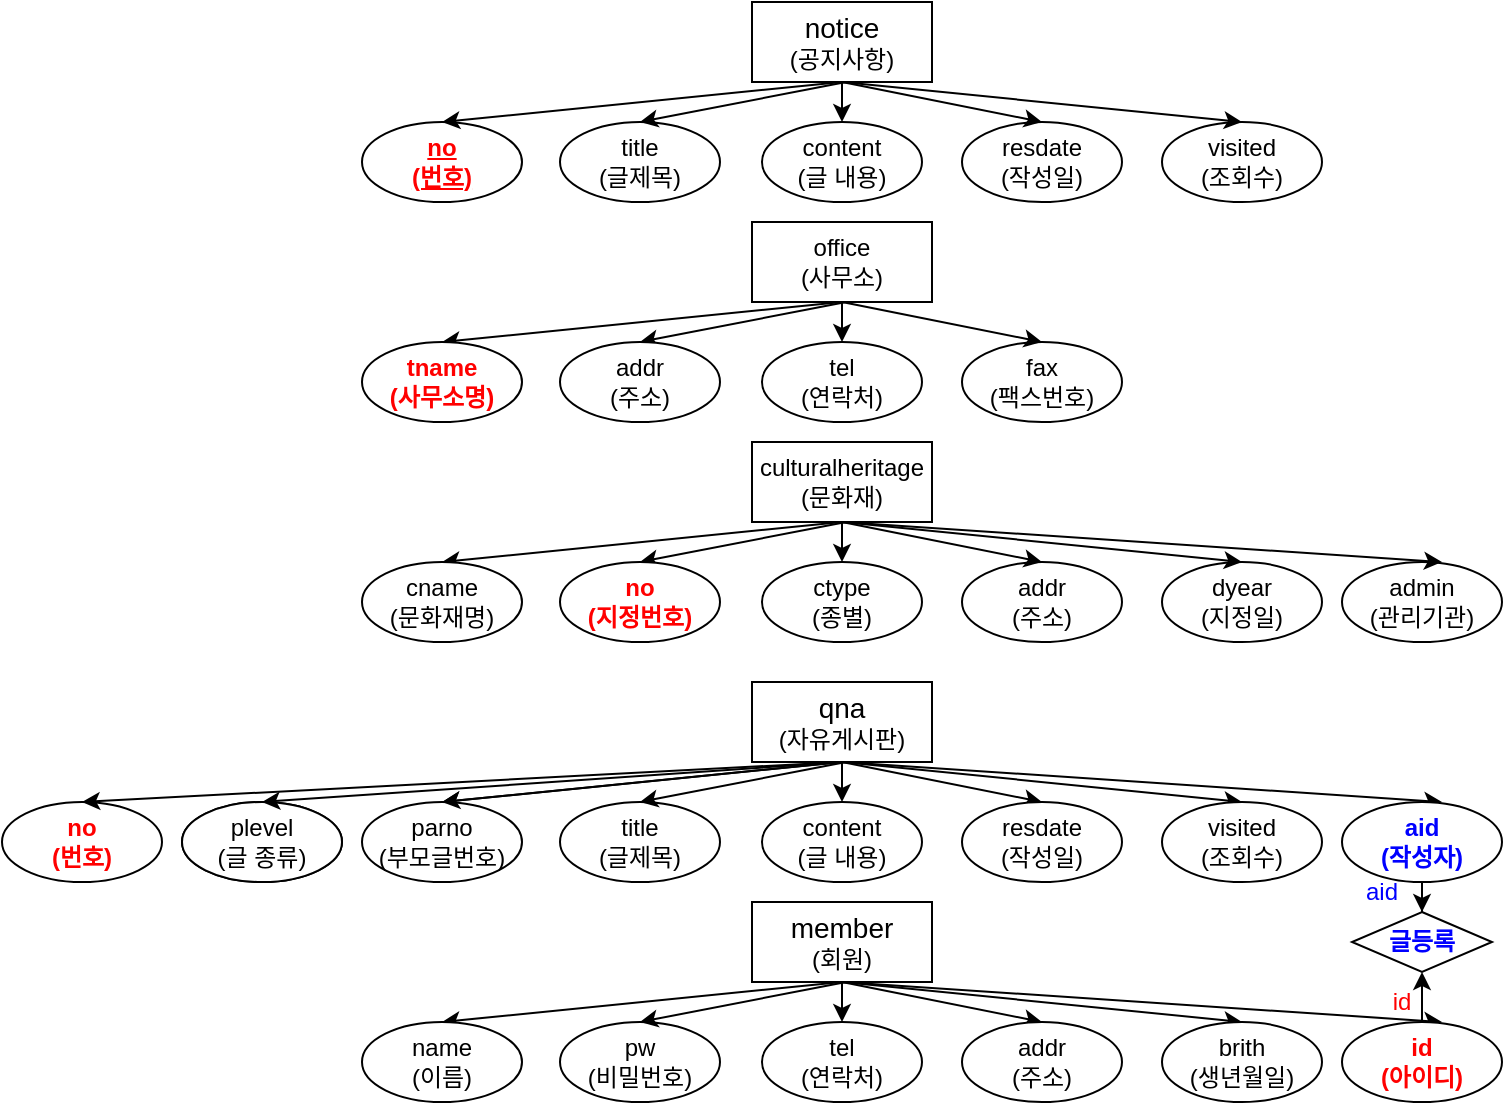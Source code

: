 <mxfile version="24.2.1" type="device">
  <diagram name="페이지-1" id="8SeOqJQkGPpb-zTcG35B">
    <mxGraphModel dx="830" dy="469" grid="1" gridSize="10" guides="1" tooltips="1" connect="1" arrows="1" fold="1" page="1" pageScale="1" pageWidth="827" pageHeight="1169" math="0" shadow="0">
      <root>
        <mxCell id="0" />
        <mxCell id="1" parent="0" />
        <mxCell id="-mau4BLBub-33ZJyrnPh-2" value="&lt;div&gt;&lt;font style=&quot;font-size: 14px;&quot;&gt;notice&lt;/font&gt;&lt;/div&gt;(공지사항)" style="rounded=0;whiteSpace=wrap;html=1;" parent="1" vertex="1">
          <mxGeometry x="385" y="60" width="90" height="40" as="geometry" />
        </mxCell>
        <mxCell id="-mau4BLBub-33ZJyrnPh-3" value="&lt;font color=&quot;#ff0000&quot;&gt;&lt;u&gt;&lt;b&gt;no&lt;/b&gt;&lt;/u&gt;&lt;/font&gt;&lt;div&gt;&lt;font color=&quot;#ff0000&quot;&gt;&lt;u&gt;&lt;b&gt;(번호)&lt;/b&gt;&lt;/u&gt;&lt;/font&gt;&lt;/div&gt;" style="ellipse;whiteSpace=wrap;html=1;" parent="1" vertex="1">
          <mxGeometry x="190" y="120" width="80" height="40" as="geometry" />
        </mxCell>
        <mxCell id="-mau4BLBub-33ZJyrnPh-4" value="title&lt;div&gt;(글제목)&lt;/div&gt;" style="ellipse;whiteSpace=wrap;html=1;" parent="1" vertex="1">
          <mxGeometry x="289" y="120" width="80" height="40" as="geometry" />
        </mxCell>
        <mxCell id="-mau4BLBub-33ZJyrnPh-5" value="content&lt;div&gt;(글 내용)&lt;/div&gt;" style="ellipse;whiteSpace=wrap;html=1;" parent="1" vertex="1">
          <mxGeometry x="390" y="120" width="80" height="40" as="geometry" />
        </mxCell>
        <mxCell id="-mau4BLBub-33ZJyrnPh-6" value="resdate&lt;div&gt;(작성일)&lt;/div&gt;" style="ellipse;whiteSpace=wrap;html=1;" parent="1" vertex="1">
          <mxGeometry x="490" y="120" width="80" height="40" as="geometry" />
        </mxCell>
        <mxCell id="-mau4BLBub-33ZJyrnPh-7" value="visited&lt;div&gt;(조회수)&lt;/div&gt;" style="ellipse;whiteSpace=wrap;html=1;" parent="1" vertex="1">
          <mxGeometry x="590" y="120" width="80" height="40" as="geometry" />
        </mxCell>
        <mxCell id="-mau4BLBub-33ZJyrnPh-8" value="" style="endArrow=classic;html=1;rounded=0;entryX=0.5;entryY=0;entryDx=0;entryDy=0;" parent="1" target="-mau4BLBub-33ZJyrnPh-7" edge="1">
          <mxGeometry width="50" height="50" relative="1" as="geometry">
            <mxPoint x="430" y="100" as="sourcePoint" />
            <mxPoint x="510" y="180" as="targetPoint" />
          </mxGeometry>
        </mxCell>
        <mxCell id="-mau4BLBub-33ZJyrnPh-9" value="" style="endArrow=classic;html=1;rounded=0;entryX=0.5;entryY=0;entryDx=0;entryDy=0;" parent="1" target="-mau4BLBub-33ZJyrnPh-6" edge="1">
          <mxGeometry width="50" height="50" relative="1" as="geometry">
            <mxPoint x="430" y="100" as="sourcePoint" />
            <mxPoint x="520" y="180" as="targetPoint" />
          </mxGeometry>
        </mxCell>
        <mxCell id="-mau4BLBub-33ZJyrnPh-10" value="" style="endArrow=classic;html=1;rounded=0;entryX=0.5;entryY=0;entryDx=0;entryDy=0;" parent="1" target="-mau4BLBub-33ZJyrnPh-5" edge="1">
          <mxGeometry width="50" height="50" relative="1" as="geometry">
            <mxPoint x="430" y="100" as="sourcePoint" />
            <mxPoint x="420" y="180" as="targetPoint" />
          </mxGeometry>
        </mxCell>
        <mxCell id="-mau4BLBub-33ZJyrnPh-11" value="" style="endArrow=classic;html=1;rounded=0;entryX=0.5;entryY=0;entryDx=0;entryDy=0;" parent="1" target="-mau4BLBub-33ZJyrnPh-3" edge="1">
          <mxGeometry width="50" height="50" relative="1" as="geometry">
            <mxPoint x="430" y="100" as="sourcePoint" />
            <mxPoint x="340" y="200" as="targetPoint" />
          </mxGeometry>
        </mxCell>
        <mxCell id="-mau4BLBub-33ZJyrnPh-12" value="" style="endArrow=classic;html=1;rounded=0;entryX=0.5;entryY=0;entryDx=0;entryDy=0;" parent="1" target="-mau4BLBub-33ZJyrnPh-4" edge="1">
          <mxGeometry width="50" height="50" relative="1" as="geometry">
            <mxPoint x="432.111" y="99.999" as="sourcePoint" />
            <mxPoint x="390" y="142.11" as="targetPoint" />
            <Array as="points" />
          </mxGeometry>
        </mxCell>
        <mxCell id="-mau4BLBub-33ZJyrnPh-14" value="&lt;div&gt;&lt;span style=&quot;font-size: 14px;&quot;&gt;member&lt;/span&gt;&lt;/div&gt;(회원)" style="rounded=0;whiteSpace=wrap;html=1;" parent="1" vertex="1">
          <mxGeometry x="385" y="510" width="90" height="40" as="geometry" />
        </mxCell>
        <mxCell id="-mau4BLBub-33ZJyrnPh-15" value="" style="endArrow=classic;html=1;rounded=0;entryX=0.5;entryY=0;entryDx=0;entryDy=0;" parent="1" target="-mau4BLBub-33ZJyrnPh-16" edge="1">
          <mxGeometry width="50" height="50" relative="1" as="geometry">
            <mxPoint x="430" y="550" as="sourcePoint" />
            <mxPoint x="340" y="650" as="targetPoint" />
          </mxGeometry>
        </mxCell>
        <mxCell id="-mau4BLBub-33ZJyrnPh-16" value="name&lt;div&gt;(이름)&lt;/div&gt;" style="ellipse;whiteSpace=wrap;html=1;" parent="1" vertex="1">
          <mxGeometry x="190" y="570" width="80" height="40" as="geometry" />
        </mxCell>
        <mxCell id="-mau4BLBub-33ZJyrnPh-17" value="pw&lt;div&gt;(비밀번호)&lt;/div&gt;" style="ellipse;whiteSpace=wrap;html=1;" parent="1" vertex="1">
          <mxGeometry x="289" y="570" width="80" height="40" as="geometry" />
        </mxCell>
        <mxCell id="-mau4BLBub-33ZJyrnPh-18" value="" style="endArrow=classic;html=1;rounded=0;entryX=0.5;entryY=0;entryDx=0;entryDy=0;" parent="1" target="-mau4BLBub-33ZJyrnPh-17" edge="1">
          <mxGeometry width="50" height="50" relative="1" as="geometry">
            <mxPoint x="432.111" y="549.999" as="sourcePoint" />
            <mxPoint x="390" y="592.11" as="targetPoint" />
            <Array as="points" />
          </mxGeometry>
        </mxCell>
        <mxCell id="-mau4BLBub-33ZJyrnPh-19" value="" style="endArrow=classic;html=1;rounded=0;entryX=0.5;entryY=0;entryDx=0;entryDy=0;" parent="1" target="-mau4BLBub-33ZJyrnPh-20" edge="1">
          <mxGeometry width="50" height="50" relative="1" as="geometry">
            <mxPoint x="430" y="550" as="sourcePoint" />
            <mxPoint x="420" y="630" as="targetPoint" />
          </mxGeometry>
        </mxCell>
        <mxCell id="-mau4BLBub-33ZJyrnPh-20" value="&lt;div&gt;tel&lt;/div&gt;&lt;div&gt;(연락처)&lt;/div&gt;" style="ellipse;whiteSpace=wrap;html=1;" parent="1" vertex="1">
          <mxGeometry x="390" y="570" width="80" height="40" as="geometry" />
        </mxCell>
        <mxCell id="-mau4BLBub-33ZJyrnPh-21" value="" style="endArrow=classic;html=1;rounded=0;entryX=0.5;entryY=0;entryDx=0;entryDy=0;" parent="1" target="-mau4BLBub-33ZJyrnPh-22" edge="1">
          <mxGeometry width="50" height="50" relative="1" as="geometry">
            <mxPoint x="430" y="550" as="sourcePoint" />
            <mxPoint x="520" y="630" as="targetPoint" />
          </mxGeometry>
        </mxCell>
        <mxCell id="-mau4BLBub-33ZJyrnPh-22" value="addr&lt;div&gt;(주소)&lt;/div&gt;" style="ellipse;whiteSpace=wrap;html=1;" parent="1" vertex="1">
          <mxGeometry x="490" y="570" width="80" height="40" as="geometry" />
        </mxCell>
        <mxCell id="-mau4BLBub-33ZJyrnPh-23" value="" style="endArrow=classic;html=1;rounded=0;entryX=0.5;entryY=0;entryDx=0;entryDy=0;" parent="1" target="-mau4BLBub-33ZJyrnPh-24" edge="1">
          <mxGeometry width="50" height="50" relative="1" as="geometry">
            <mxPoint x="430" y="550" as="sourcePoint" />
            <mxPoint x="510" y="630" as="targetPoint" />
          </mxGeometry>
        </mxCell>
        <mxCell id="-mau4BLBub-33ZJyrnPh-24" value="&lt;div&gt;brith&lt;/div&gt;&lt;div&gt;(생년월일)&lt;/div&gt;" style="ellipse;whiteSpace=wrap;html=1;" parent="1" vertex="1">
          <mxGeometry x="590" y="570" width="80" height="40" as="geometry" />
        </mxCell>
        <mxCell id="-mau4BLBub-33ZJyrnPh-27" value="&lt;div&gt;culturalheritage&lt;/div&gt;(문화재)" style="rounded=0;whiteSpace=wrap;html=1;" parent="1" vertex="1">
          <mxGeometry x="385" y="280" width="90" height="40" as="geometry" />
        </mxCell>
        <mxCell id="-mau4BLBub-33ZJyrnPh-28" value="" style="endArrow=classic;html=1;rounded=0;entryX=0.5;entryY=0;entryDx=0;entryDy=0;" parent="1" target="-mau4BLBub-33ZJyrnPh-30" edge="1">
          <mxGeometry width="50" height="50" relative="1" as="geometry">
            <mxPoint x="430" y="320" as="sourcePoint" />
            <mxPoint x="340" y="420" as="targetPoint" />
          </mxGeometry>
        </mxCell>
        <mxCell id="-mau4BLBub-33ZJyrnPh-29" value="" style="endArrow=classic;html=1;rounded=0;entryX=0.5;entryY=0;entryDx=0;entryDy=0;" parent="1" target="-mau4BLBub-33ZJyrnPh-31" edge="1">
          <mxGeometry width="50" height="50" relative="1" as="geometry">
            <mxPoint x="432.111" y="319.999" as="sourcePoint" />
            <mxPoint x="390" y="362.11" as="targetPoint" />
            <Array as="points" />
          </mxGeometry>
        </mxCell>
        <mxCell id="-mau4BLBub-33ZJyrnPh-30" value="cname&lt;div&gt;(문화재명)&lt;/div&gt;" style="ellipse;whiteSpace=wrap;html=1;" parent="1" vertex="1">
          <mxGeometry x="190" y="340" width="80" height="40" as="geometry" />
        </mxCell>
        <mxCell id="-mau4BLBub-33ZJyrnPh-31" value="&lt;div&gt;&lt;font color=&quot;#ff0000&quot;&gt;&lt;b&gt;no&lt;/b&gt;&lt;/font&gt;&lt;/div&gt;&lt;div&gt;&lt;font color=&quot;#ff0000&quot;&gt;&lt;b&gt;(지정번호)&lt;/b&gt;&lt;/font&gt;&lt;/div&gt;" style="ellipse;whiteSpace=wrap;html=1;" parent="1" vertex="1">
          <mxGeometry x="289" y="340" width="80" height="40" as="geometry" />
        </mxCell>
        <mxCell id="-mau4BLBub-33ZJyrnPh-32" value="&lt;div&gt;ctype&lt;/div&gt;&lt;div&gt;(종별)&lt;/div&gt;" style="ellipse;whiteSpace=wrap;html=1;" parent="1" vertex="1">
          <mxGeometry x="390" y="340" width="80" height="40" as="geometry" />
        </mxCell>
        <mxCell id="-mau4BLBub-33ZJyrnPh-33" value="addr&lt;div&gt;(주소)&lt;/div&gt;" style="ellipse;whiteSpace=wrap;html=1;" parent="1" vertex="1">
          <mxGeometry x="490" y="340" width="80" height="40" as="geometry" />
        </mxCell>
        <mxCell id="-mau4BLBub-33ZJyrnPh-34" value="" style="endArrow=classic;html=1;rounded=0;entryX=0.5;entryY=0;entryDx=0;entryDy=0;" parent="1" target="-mau4BLBub-33ZJyrnPh-33" edge="1">
          <mxGeometry width="50" height="50" relative="1" as="geometry">
            <mxPoint x="430" y="320" as="sourcePoint" />
            <mxPoint x="520" y="400" as="targetPoint" />
          </mxGeometry>
        </mxCell>
        <mxCell id="-mau4BLBub-33ZJyrnPh-35" value="&lt;div&gt;dyear&lt;/div&gt;&lt;div&gt;(지정일)&lt;/div&gt;" style="ellipse;whiteSpace=wrap;html=1;" parent="1" vertex="1">
          <mxGeometry x="590" y="340" width="80" height="40" as="geometry" />
        </mxCell>
        <mxCell id="-mau4BLBub-33ZJyrnPh-36" value="" style="endArrow=classic;html=1;rounded=0;entryX=0.5;entryY=0;entryDx=0;entryDy=0;" parent="1" target="-mau4BLBub-33ZJyrnPh-35" edge="1">
          <mxGeometry width="50" height="50" relative="1" as="geometry">
            <mxPoint x="430" y="320" as="sourcePoint" />
            <mxPoint x="510" y="400" as="targetPoint" />
          </mxGeometry>
        </mxCell>
        <mxCell id="-mau4BLBub-33ZJyrnPh-37" value="" style="endArrow=classic;html=1;rounded=0;entryX=0.5;entryY=0;entryDx=0;entryDy=0;" parent="1" target="-mau4BLBub-33ZJyrnPh-32" edge="1">
          <mxGeometry width="50" height="50" relative="1" as="geometry">
            <mxPoint x="430" y="320" as="sourcePoint" />
            <mxPoint x="420" y="400" as="targetPoint" />
          </mxGeometry>
        </mxCell>
        <mxCell id="-mau4BLBub-33ZJyrnPh-38" value="&lt;div&gt;admin&lt;/div&gt;&lt;div&gt;(관리기관)&lt;/div&gt;" style="ellipse;whiteSpace=wrap;html=1;" parent="1" vertex="1">
          <mxGeometry x="680" y="340" width="80" height="40" as="geometry" />
        </mxCell>
        <mxCell id="-mau4BLBub-33ZJyrnPh-39" value="" style="endArrow=classic;html=1;rounded=0;entryX=0.5;entryY=0;entryDx=0;entryDy=0;exitX=0.5;exitY=1;exitDx=0;exitDy=0;" parent="1" source="-mau4BLBub-33ZJyrnPh-27" edge="1">
          <mxGeometry width="50" height="50" relative="1" as="geometry">
            <mxPoint x="530" y="320" as="sourcePoint" />
            <mxPoint x="730" y="340" as="targetPoint" />
          </mxGeometry>
        </mxCell>
        <mxCell id="RkYqk0i1ixGy9M1uHcxu-1" value="" style="endArrow=classic;html=1;rounded=0;entryX=0.5;entryY=0;entryDx=0;entryDy=0;exitX=0.5;exitY=1;exitDx=0;exitDy=0;" edge="1" parent="1">
          <mxGeometry width="50" height="50" relative="1" as="geometry">
            <mxPoint x="430" y="550" as="sourcePoint" />
            <mxPoint x="730" y="570" as="targetPoint" />
          </mxGeometry>
        </mxCell>
        <mxCell id="RkYqk0i1ixGy9M1uHcxu-54" value="" style="edgeStyle=orthogonalEdgeStyle;rounded=0;orthogonalLoop=1;jettySize=auto;html=1;" edge="1" parent="1" source="RkYqk0i1ixGy9M1uHcxu-2" target="RkYqk0i1ixGy9M1uHcxu-52">
          <mxGeometry relative="1" as="geometry" />
        </mxCell>
        <mxCell id="RkYqk0i1ixGy9M1uHcxu-2" value="&lt;div&gt;&lt;font color=&quot;#ff0000&quot;&gt;&lt;b&gt;id&lt;/b&gt;&lt;/font&gt;&lt;/div&gt;&lt;div&gt;&lt;font color=&quot;#ff0000&quot;&gt;&lt;b&gt;(아이디)&lt;/b&gt;&lt;/font&gt;&lt;/div&gt;" style="ellipse;whiteSpace=wrap;html=1;" vertex="1" parent="1">
          <mxGeometry x="680" y="570" width="80" height="40" as="geometry" />
        </mxCell>
        <mxCell id="RkYqk0i1ixGy9M1uHcxu-24" value="" style="endArrow=classic;html=1;rounded=0;entryX=0.5;entryY=0;entryDx=0;entryDy=0;" edge="1" target="RkYqk0i1ixGy9M1uHcxu-29" parent="1">
          <mxGeometry width="50" height="50" relative="1" as="geometry">
            <mxPoint x="430" y="210" as="sourcePoint" />
            <mxPoint x="420" y="290" as="targetPoint" />
          </mxGeometry>
        </mxCell>
        <mxCell id="RkYqk0i1ixGy9M1uHcxu-25" value="" style="endArrow=classic;html=1;rounded=0;entryX=0.5;entryY=0;entryDx=0;entryDy=0;" edge="1" target="RkYqk0i1ixGy9M1uHcxu-28" parent="1">
          <mxGeometry width="50" height="50" relative="1" as="geometry">
            <mxPoint x="432.111" y="209.999" as="sourcePoint" />
            <mxPoint x="390" y="252.11" as="targetPoint" />
            <Array as="points" />
          </mxGeometry>
        </mxCell>
        <mxCell id="RkYqk0i1ixGy9M1uHcxu-26" value="" style="endArrow=classic;html=1;rounded=0;entryX=0.5;entryY=0;entryDx=0;entryDy=0;" edge="1" target="RkYqk0i1ixGy9M1uHcxu-27" parent="1">
          <mxGeometry width="50" height="50" relative="1" as="geometry">
            <mxPoint x="430" y="210" as="sourcePoint" />
            <mxPoint x="340" y="310" as="targetPoint" />
          </mxGeometry>
        </mxCell>
        <mxCell id="RkYqk0i1ixGy9M1uHcxu-27" value="&lt;font color=&quot;#ff0000&quot;&gt;&lt;b&gt;tname&lt;/b&gt;&lt;/font&gt;&lt;div&gt;&lt;font color=&quot;#ff0000&quot;&gt;&lt;b&gt;(사무소명)&lt;/b&gt;&lt;/font&gt;&lt;/div&gt;" style="ellipse;whiteSpace=wrap;html=1;" vertex="1" parent="1">
          <mxGeometry x="190" y="230" width="80" height="40" as="geometry" />
        </mxCell>
        <mxCell id="RkYqk0i1ixGy9M1uHcxu-28" value="addr&lt;div&gt;(주소)&lt;/div&gt;" style="ellipse;whiteSpace=wrap;html=1;" vertex="1" parent="1">
          <mxGeometry x="289" y="230" width="80" height="40" as="geometry" />
        </mxCell>
        <mxCell id="RkYqk0i1ixGy9M1uHcxu-29" value="tel&lt;div&gt;(연락처)&lt;/div&gt;" style="ellipse;whiteSpace=wrap;html=1;" vertex="1" parent="1">
          <mxGeometry x="390" y="230" width="80" height="40" as="geometry" />
        </mxCell>
        <mxCell id="RkYqk0i1ixGy9M1uHcxu-30" value="&lt;div&gt;fax&lt;/div&gt;&lt;div&gt;(팩스번호)&lt;/div&gt;" style="ellipse;whiteSpace=wrap;html=1;" vertex="1" parent="1">
          <mxGeometry x="490" y="230" width="80" height="40" as="geometry" />
        </mxCell>
        <mxCell id="RkYqk0i1ixGy9M1uHcxu-31" value="office&lt;div&gt;(사무소)&lt;/div&gt;" style="rounded=0;whiteSpace=wrap;html=1;" vertex="1" parent="1">
          <mxGeometry x="385" y="170" width="90" height="40" as="geometry" />
        </mxCell>
        <mxCell id="RkYqk0i1ixGy9M1uHcxu-32" value="" style="endArrow=classic;html=1;rounded=0;entryX=0.5;entryY=0;entryDx=0;entryDy=0;" edge="1" parent="1">
          <mxGeometry width="50" height="50" relative="1" as="geometry">
            <mxPoint x="430" y="210" as="sourcePoint" />
            <mxPoint x="530" y="230" as="targetPoint" />
          </mxGeometry>
        </mxCell>
        <mxCell id="RkYqk0i1ixGy9M1uHcxu-33" value="&lt;div&gt;&lt;span style=&quot;font-size: 14px;&quot;&gt;qna&lt;/span&gt;&lt;/div&gt;(자유게시판)" style="rounded=0;whiteSpace=wrap;html=1;" vertex="1" parent="1">
          <mxGeometry x="385" y="400" width="90" height="40" as="geometry" />
        </mxCell>
        <mxCell id="RkYqk0i1ixGy9M1uHcxu-34" value="" style="endArrow=classic;html=1;rounded=0;entryX=0.5;entryY=0;entryDx=0;entryDy=0;" edge="1" parent="1">
          <mxGeometry width="50" height="50" relative="1" as="geometry">
            <mxPoint x="430" y="440" as="sourcePoint" />
            <mxPoint x="230" y="460" as="targetPoint" />
          </mxGeometry>
        </mxCell>
        <mxCell id="RkYqk0i1ixGy9M1uHcxu-35" value="title&lt;div&gt;(글제목)&lt;/div&gt;" style="ellipse;whiteSpace=wrap;html=1;" vertex="1" parent="1">
          <mxGeometry x="289" y="460" width="80" height="40" as="geometry" />
        </mxCell>
        <mxCell id="RkYqk0i1ixGy9M1uHcxu-36" value="" style="endArrow=classic;html=1;rounded=0;entryX=0.5;entryY=0;entryDx=0;entryDy=0;" edge="1" target="RkYqk0i1ixGy9M1uHcxu-38" parent="1">
          <mxGeometry width="50" height="50" relative="1" as="geometry">
            <mxPoint x="430" y="440" as="sourcePoint" />
            <mxPoint x="420" y="520" as="targetPoint" />
          </mxGeometry>
        </mxCell>
        <mxCell id="RkYqk0i1ixGy9M1uHcxu-37" value="" style="endArrow=classic;html=1;rounded=0;entryX=0.5;entryY=0;entryDx=0;entryDy=0;" edge="1" target="RkYqk0i1ixGy9M1uHcxu-35" parent="1">
          <mxGeometry width="50" height="50" relative="1" as="geometry">
            <mxPoint x="432.111" y="439.999" as="sourcePoint" />
            <mxPoint x="390" y="482.11" as="targetPoint" />
            <Array as="points" />
          </mxGeometry>
        </mxCell>
        <mxCell id="RkYqk0i1ixGy9M1uHcxu-38" value="content&lt;div&gt;(글 내용)&lt;/div&gt;" style="ellipse;whiteSpace=wrap;html=1;" vertex="1" parent="1">
          <mxGeometry x="390" y="460" width="80" height="40" as="geometry" />
        </mxCell>
        <mxCell id="RkYqk0i1ixGy9M1uHcxu-39" value="" style="endArrow=classic;html=1;rounded=0;entryX=0.5;entryY=0;entryDx=0;entryDy=0;" edge="1" target="RkYqk0i1ixGy9M1uHcxu-40" parent="1">
          <mxGeometry width="50" height="50" relative="1" as="geometry">
            <mxPoint x="430" y="440" as="sourcePoint" />
            <mxPoint x="520" y="520" as="targetPoint" />
          </mxGeometry>
        </mxCell>
        <mxCell id="RkYqk0i1ixGy9M1uHcxu-40" value="resdate&lt;div&gt;(작성일)&lt;/div&gt;" style="ellipse;whiteSpace=wrap;html=1;" vertex="1" parent="1">
          <mxGeometry x="490" y="460" width="80" height="40" as="geometry" />
        </mxCell>
        <mxCell id="RkYqk0i1ixGy9M1uHcxu-41" value="" style="endArrow=classic;html=1;rounded=0;entryX=0.5;entryY=0;entryDx=0;entryDy=0;exitX=0.5;exitY=1;exitDx=0;exitDy=0;" edge="1" parent="1">
          <mxGeometry width="50" height="50" relative="1" as="geometry">
            <mxPoint x="430" y="440" as="sourcePoint" />
            <mxPoint x="730" y="460" as="targetPoint" />
          </mxGeometry>
        </mxCell>
        <mxCell id="RkYqk0i1ixGy9M1uHcxu-42" value="" style="endArrow=classic;html=1;rounded=0;entryX=0.5;entryY=0;entryDx=0;entryDy=0;" edge="1" target="RkYqk0i1ixGy9M1uHcxu-43" parent="1">
          <mxGeometry width="50" height="50" relative="1" as="geometry">
            <mxPoint x="430" y="440" as="sourcePoint" />
            <mxPoint x="510" y="520" as="targetPoint" />
          </mxGeometry>
        </mxCell>
        <mxCell id="RkYqk0i1ixGy9M1uHcxu-43" value="&lt;div&gt;visited&lt;/div&gt;&lt;div&gt;(조회수)&lt;/div&gt;" style="ellipse;whiteSpace=wrap;html=1;" vertex="1" parent="1">
          <mxGeometry x="590" y="460" width="80" height="40" as="geometry" />
        </mxCell>
        <mxCell id="RkYqk0i1ixGy9M1uHcxu-53" value="" style="edgeStyle=orthogonalEdgeStyle;rounded=0;orthogonalLoop=1;jettySize=auto;html=1;" edge="1" parent="1" source="RkYqk0i1ixGy9M1uHcxu-44" target="RkYqk0i1ixGy9M1uHcxu-52">
          <mxGeometry relative="1" as="geometry" />
        </mxCell>
        <mxCell id="RkYqk0i1ixGy9M1uHcxu-44" value="&lt;div&gt;&lt;b style=&quot;&quot;&gt;&lt;font color=&quot;#0000ff&quot;&gt;aid&lt;/font&gt;&lt;/b&gt;&lt;/div&gt;&lt;div&gt;&lt;b style=&quot;&quot;&gt;&lt;font color=&quot;#0000ff&quot;&gt;(작성자)&lt;/font&gt;&lt;/b&gt;&lt;/div&gt;" style="ellipse;whiteSpace=wrap;html=1;" vertex="1" parent="1">
          <mxGeometry x="680" y="460" width="80" height="40" as="geometry" />
        </mxCell>
        <mxCell id="RkYqk0i1ixGy9M1uHcxu-45" value="parno&lt;div&gt;(부모글번호)&lt;/div&gt;" style="ellipse;whiteSpace=wrap;html=1;" vertex="1" parent="1">
          <mxGeometry x="190" y="460" width="80" height="40" as="geometry" />
        </mxCell>
        <mxCell id="RkYqk0i1ixGy9M1uHcxu-46" value="name&lt;div&gt;(이름)&lt;/div&gt;" style="ellipse;whiteSpace=wrap;html=1;" vertex="1" parent="1">
          <mxGeometry x="100" y="460" width="80" height="40" as="geometry" />
        </mxCell>
        <mxCell id="RkYqk0i1ixGy9M1uHcxu-47" value="plevel&lt;div&gt;(글 종류)&lt;/div&gt;" style="ellipse;whiteSpace=wrap;html=1;" vertex="1" parent="1">
          <mxGeometry x="100" y="460" width="80" height="40" as="geometry" />
        </mxCell>
        <mxCell id="RkYqk0i1ixGy9M1uHcxu-48" value="" style="endArrow=classic;html=1;rounded=0;entryX=0.5;entryY=0;entryDx=0;entryDy=0;" edge="1" parent="1">
          <mxGeometry width="50" height="50" relative="1" as="geometry">
            <mxPoint x="430" y="440" as="sourcePoint" />
            <mxPoint x="230" y="460" as="targetPoint" />
          </mxGeometry>
        </mxCell>
        <mxCell id="RkYqk0i1ixGy9M1uHcxu-49" value="" style="endArrow=classic;html=1;rounded=0;entryX=0.5;entryY=0;entryDx=0;entryDy=0;exitX=0.5;exitY=1;exitDx=0;exitDy=0;" edge="1" parent="1" source="RkYqk0i1ixGy9M1uHcxu-33">
          <mxGeometry width="50" height="50" relative="1" as="geometry">
            <mxPoint x="340" y="440" as="sourcePoint" />
            <mxPoint x="140" y="460" as="targetPoint" />
          </mxGeometry>
        </mxCell>
        <mxCell id="RkYqk0i1ixGy9M1uHcxu-50" value="&lt;font color=&quot;#ff0000&quot;&gt;&lt;b&gt;no&lt;/b&gt;&lt;/font&gt;&lt;div&gt;&lt;font color=&quot;#ff0000&quot;&gt;&lt;b&gt;(번호)&lt;/b&gt;&lt;/font&gt;&lt;/div&gt;" style="ellipse;whiteSpace=wrap;html=1;" vertex="1" parent="1">
          <mxGeometry x="10" y="460" width="80" height="40" as="geometry" />
        </mxCell>
        <mxCell id="RkYqk0i1ixGy9M1uHcxu-51" value="" style="endArrow=classic;html=1;rounded=0;entryX=0.5;entryY=0;entryDx=0;entryDy=0;exitX=0.5;exitY=1;exitDx=0;exitDy=0;" edge="1" parent="1" source="RkYqk0i1ixGy9M1uHcxu-33">
          <mxGeometry width="50" height="50" relative="1" as="geometry">
            <mxPoint x="340" y="440" as="sourcePoint" />
            <mxPoint x="50" y="460" as="targetPoint" />
          </mxGeometry>
        </mxCell>
        <mxCell id="RkYqk0i1ixGy9M1uHcxu-52" value="&lt;font color=&quot;#0000ff&quot;&gt;&lt;b&gt;글등록&lt;/b&gt;&lt;/font&gt;" style="rhombus;whiteSpace=wrap;html=1;" vertex="1" parent="1">
          <mxGeometry x="685" y="515" width="70" height="30" as="geometry" />
        </mxCell>
        <mxCell id="RkYqk0i1ixGy9M1uHcxu-55" value="&lt;font color=&quot;#ff0000&quot;&gt;id&lt;/font&gt;" style="text;html=1;align=center;verticalAlign=middle;whiteSpace=wrap;rounded=0;" vertex="1" parent="1">
          <mxGeometry x="680" y="545" width="60" height="30" as="geometry" />
        </mxCell>
        <mxCell id="RkYqk0i1ixGy9M1uHcxu-56" value="&lt;font color=&quot;#0000ff&quot;&gt;aid&lt;/font&gt;" style="text;html=1;align=center;verticalAlign=middle;whiteSpace=wrap;rounded=0;" vertex="1" parent="1">
          <mxGeometry x="670" y="490" width="60" height="30" as="geometry" />
        </mxCell>
      </root>
    </mxGraphModel>
  </diagram>
</mxfile>
